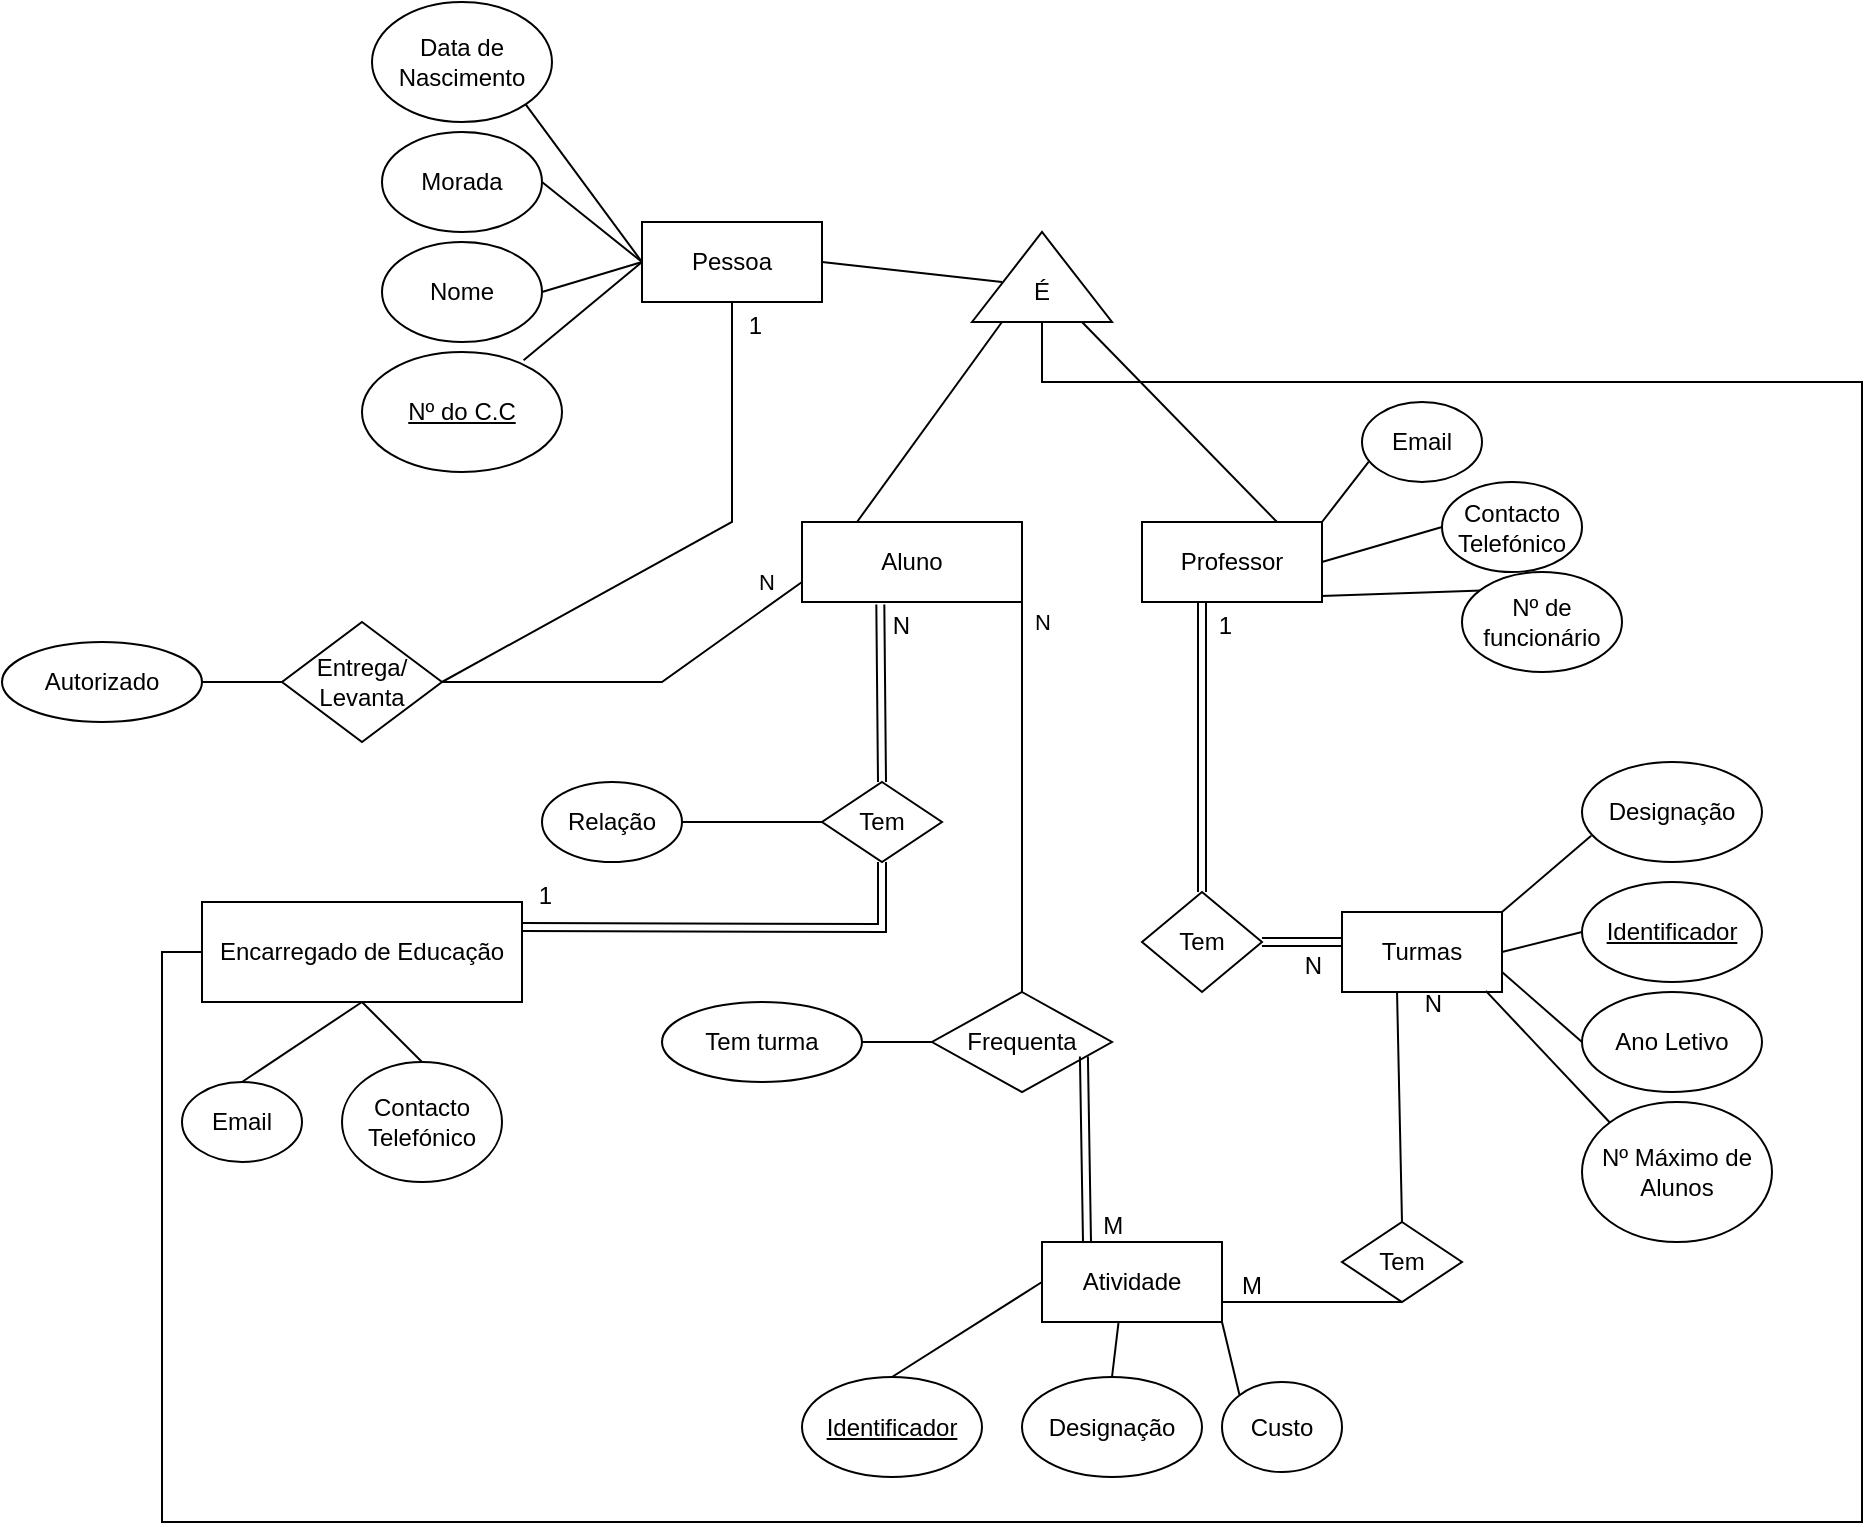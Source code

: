 <mxfile version="21.0.2" type="device"><diagram id="OnoSHxU1XPL7rdx64dSv" name="Page-1"><mxGraphModel dx="3315" dy="882" grid="1" gridSize="10" guides="1" tooltips="1" connect="1" arrows="1" fold="1" page="1" pageScale="1" pageWidth="850" pageHeight="1100" math="0" shadow="0"><root><mxCell id="0"/><mxCell id="1" parent="0"/><mxCell id="wzfatvafW-wbqRAE2F87-1" value="Turmas" style="rounded=0;whiteSpace=wrap;html=1;" parent="1" vertex="1"><mxGeometry x="-240" y="645" width="80" height="40" as="geometry"/></mxCell><mxCell id="wzfatvafW-wbqRAE2F87-2" value="Ano Letivo" style="ellipse;whiteSpace=wrap;html=1;" parent="1" vertex="1"><mxGeometry x="-120" y="685" width="90" height="50" as="geometry"/></mxCell><mxCell id="wzfatvafW-wbqRAE2F87-3" value="&lt;u&gt;Identificador&lt;/u&gt;" style="ellipse;whiteSpace=wrap;html=1;" parent="1" vertex="1"><mxGeometry x="-120" y="630" width="90" height="50" as="geometry"/></mxCell><mxCell id="wzfatvafW-wbqRAE2F87-5" value="Nº Máximo de Alunos" style="ellipse;whiteSpace=wrap;html=1;" parent="1" vertex="1"><mxGeometry x="-120" y="740" width="95" height="70" as="geometry"/></mxCell><mxCell id="wzfatvafW-wbqRAE2F87-6" value="" style="endArrow=none;html=1;rounded=0;exitX=0;exitY=0;exitDx=0;exitDy=0;entryX=0.899;entryY=0.986;entryDx=0;entryDy=0;entryPerimeter=0;" parent="1" source="wzfatvafW-wbqRAE2F87-5" target="wzfatvafW-wbqRAE2F87-1" edge="1"><mxGeometry relative="1" as="geometry"><mxPoint x="202.5" y="445" as="sourcePoint"/><mxPoint x="-168" y="688" as="targetPoint"/></mxGeometry></mxCell><mxCell id="wzfatvafW-wbqRAE2F87-7" value="" style="endArrow=none;html=1;rounded=0;exitX=0;exitY=0.5;exitDx=0;exitDy=0;entryX=1;entryY=0.75;entryDx=0;entryDy=0;" parent="1" source="wzfatvafW-wbqRAE2F87-2" target="wzfatvafW-wbqRAE2F87-1" edge="1"><mxGeometry relative="1" as="geometry"><mxPoint x="152.5" y="455" as="sourcePoint"/><mxPoint x="312.5" y="455" as="targetPoint"/></mxGeometry></mxCell><mxCell id="wzfatvafW-wbqRAE2F87-8" value="" style="endArrow=none;html=1;rounded=0;exitX=0;exitY=0.5;exitDx=0;exitDy=0;entryX=1;entryY=0.5;entryDx=0;entryDy=0;" parent="1" source="wzfatvafW-wbqRAE2F87-3" target="wzfatvafW-wbqRAE2F87-1" edge="1"><mxGeometry relative="1" as="geometry"><mxPoint x="212.5" y="475" as="sourcePoint"/><mxPoint x="372.5" y="475" as="targetPoint"/></mxGeometry></mxCell><mxCell id="gY44GSMluZBXVBEG5Nj5-1" value="Atividade" style="rounded=0;whiteSpace=wrap;html=1;" parent="1" vertex="1"><mxGeometry x="-390" y="810" width="90" height="40" as="geometry"/></mxCell><mxCell id="gY44GSMluZBXVBEG5Nj5-2" value="&lt;u&gt;Identificador&lt;/u&gt;" style="ellipse;whiteSpace=wrap;html=1;" parent="1" vertex="1"><mxGeometry x="-510" y="877.5" width="90" height="50" as="geometry"/></mxCell><mxCell id="gY44GSMluZBXVBEG5Nj5-3" value="Designação" style="ellipse;whiteSpace=wrap;html=1;" parent="1" vertex="1"><mxGeometry x="-400" y="877.5" width="90" height="50" as="geometry"/></mxCell><mxCell id="gY44GSMluZBXVBEG5Nj5-4" value="Custo" style="ellipse;whiteSpace=wrap;html=1;" parent="1" vertex="1"><mxGeometry x="-300" y="880" width="60" height="45" as="geometry"/></mxCell><mxCell id="gY44GSMluZBXVBEG5Nj5-5" value="" style="endArrow=none;html=1;rounded=0;exitX=0.5;exitY=0;exitDx=0;exitDy=0;entryX=0.425;entryY=1.009;entryDx=0;entryDy=0;entryPerimeter=0;" parent="1" source="gY44GSMluZBXVBEG5Nj5-3" target="gY44GSMluZBXVBEG5Nj5-1" edge="1"><mxGeometry relative="1" as="geometry"><mxPoint x="242.5" y="685" as="sourcePoint"/><mxPoint x="402.5" y="685" as="targetPoint"/></mxGeometry></mxCell><mxCell id="gY44GSMluZBXVBEG5Nj5-6" value="" style="endArrow=none;html=1;rounded=0;exitX=0;exitY=0;exitDx=0;exitDy=0;entryX=1;entryY=1;entryDx=0;entryDy=0;" parent="1" source="gY44GSMluZBXVBEG5Nj5-4" target="gY44GSMluZBXVBEG5Nj5-1" edge="1"><mxGeometry relative="1" as="geometry"><mxPoint x="182.5" y="665" as="sourcePoint"/><mxPoint x="342.5" y="665" as="targetPoint"/></mxGeometry></mxCell><mxCell id="gY44GSMluZBXVBEG5Nj5-7" value="" style="endArrow=none;html=1;rounded=0;exitX=0.5;exitY=0;exitDx=0;exitDy=0;entryX=0;entryY=0.5;entryDx=0;entryDy=0;" parent="1" source="gY44GSMluZBXVBEG5Nj5-2" target="gY44GSMluZBXVBEG5Nj5-1" edge="1"><mxGeometry relative="1" as="geometry"><mxPoint x="162.5" y="495" as="sourcePoint"/><mxPoint x="322.5" y="495" as="targetPoint"/><Array as="points"/></mxGeometry></mxCell><mxCell id="gY44GSMluZBXVBEG5Nj5-8" value="Aluno" style="rounded=0;whiteSpace=wrap;html=1;" parent="1" vertex="1"><mxGeometry x="-510" y="450" width="110" height="40" as="geometry"/></mxCell><mxCell id="gY44GSMluZBXVBEG5Nj5-9" value="&lt;u&gt;Nº do C.C&lt;/u&gt;" style="ellipse;whiteSpace=wrap;html=1;" parent="1" vertex="1"><mxGeometry x="-730" y="365" width="100" height="60" as="geometry"/></mxCell><mxCell id="gY44GSMluZBXVBEG5Nj5-10" value="Morada" style="ellipse;whiteSpace=wrap;html=1;" parent="1" vertex="1"><mxGeometry x="-720" y="255" width="80" height="50" as="geometry"/></mxCell><mxCell id="gY44GSMluZBXVBEG5Nj5-11" value="Data de Nascimento" style="ellipse;whiteSpace=wrap;html=1;" parent="1" vertex="1"><mxGeometry x="-725" y="190" width="90" height="60" as="geometry"/></mxCell><mxCell id="gY44GSMluZBXVBEG5Nj5-17" value="Nome" style="ellipse;whiteSpace=wrap;html=1;" parent="1" vertex="1"><mxGeometry x="-720" y="310" width="80" height="50" as="geometry"/></mxCell><mxCell id="gY44GSMluZBXVBEG5Nj5-21" value="Contacto Telefónico" style="ellipse;whiteSpace=wrap;html=1;" parent="1" vertex="1"><mxGeometry x="-740" y="720" width="80" height="60" as="geometry"/></mxCell><mxCell id="gY44GSMluZBXVBEG5Nj5-22" value="Email" style="ellipse;whiteSpace=wrap;html=1;" parent="1" vertex="1"><mxGeometry x="-820" y="730" width="60" height="40" as="geometry"/></mxCell><mxCell id="gY44GSMluZBXVBEG5Nj5-23" value="Pessoa" style="rounded=0;whiteSpace=wrap;html=1;" parent="1" vertex="1"><mxGeometry x="-590" y="300" width="90" height="40" as="geometry"/></mxCell><mxCell id="gY44GSMluZBXVBEG5Nj5-24" value="" style="endArrow=none;html=1;rounded=0;exitX=0;exitY=0.5;exitDx=0;exitDy=0;entryX=1;entryY=1;entryDx=0;entryDy=0;" parent="1" source="gY44GSMluZBXVBEG5Nj5-23" target="gY44GSMluZBXVBEG5Nj5-11" edge="1"><mxGeometry relative="1" as="geometry"><mxPoint x="650" y="220" as="sourcePoint"/><mxPoint x="780" y="80" as="targetPoint"/></mxGeometry></mxCell><mxCell id="gY44GSMluZBXVBEG5Nj5-25" value="" style="endArrow=none;html=1;rounded=0;exitX=0;exitY=0.5;exitDx=0;exitDy=0;entryX=1;entryY=0.5;entryDx=0;entryDy=0;" parent="1" source="gY44GSMluZBXVBEG5Nj5-23" target="gY44GSMluZBXVBEG5Nj5-10" edge="1"><mxGeometry relative="1" as="geometry"><mxPoint x="510" y="280" as="sourcePoint"/><mxPoint x="670" y="280" as="targetPoint"/></mxGeometry></mxCell><mxCell id="gY44GSMluZBXVBEG5Nj5-26" value="" style="endArrow=none;html=1;rounded=0;exitX=0;exitY=0.5;exitDx=0;exitDy=0;entryX=0.808;entryY=0.069;entryDx=0;entryDy=0;entryPerimeter=0;" parent="1" source="gY44GSMluZBXVBEG5Nj5-23" target="gY44GSMluZBXVBEG5Nj5-9" edge="1"><mxGeometry relative="1" as="geometry"><mxPoint x="580" y="240" as="sourcePoint"/><mxPoint x="740" y="240" as="targetPoint"/></mxGeometry></mxCell><mxCell id="gY44GSMluZBXVBEG5Nj5-27" value="" style="endArrow=none;html=1;rounded=0;entryX=1;entryY=0.5;entryDx=0;entryDy=0;exitX=0;exitY=0.5;exitDx=0;exitDy=0;" parent="1" source="gY44GSMluZBXVBEG5Nj5-23" target="gY44GSMluZBXVBEG5Nj5-17" edge="1"><mxGeometry relative="1" as="geometry"><mxPoint x="-590" y="310" as="sourcePoint"/><mxPoint x="720" y="250" as="targetPoint"/></mxGeometry></mxCell><mxCell id="gY44GSMluZBXVBEG5Nj5-28" value="Tem" style="shape=rhombus;perimeter=rhombusPerimeter;whiteSpace=wrap;html=1;align=center;" parent="1" vertex="1"><mxGeometry x="-240" y="800" width="60" height="40" as="geometry"/></mxCell><mxCell id="gY44GSMluZBXVBEG5Nj5-29" value="" style="endArrow=none;html=1;rounded=0;exitX=0.5;exitY=1;exitDx=0;exitDy=0;entryX=1;entryY=0.75;entryDx=0;entryDy=0;" parent="1" source="gY44GSMluZBXVBEG5Nj5-28" target="gY44GSMluZBXVBEG5Nj5-1" edge="1"><mxGeometry relative="1" as="geometry"><mxPoint x="252.5" y="485" as="sourcePoint"/><mxPoint x="412.5" y="485" as="targetPoint"/></mxGeometry></mxCell><mxCell id="gY44GSMluZBXVBEG5Nj5-30" value="M" style="resizable=0;html=1;align=right;verticalAlign=bottom;" parent="gY44GSMluZBXVBEG5Nj5-29" connectable="0" vertex="1"><mxGeometry x="1" relative="1" as="geometry"><mxPoint x="20" as="offset"/></mxGeometry></mxCell><mxCell id="gY44GSMluZBXVBEG5Nj5-31" value="" style="endArrow=none;html=1;rounded=0;exitX=0.051;exitY=0.738;exitDx=0;exitDy=0;entryX=1;entryY=0;entryDx=0;entryDy=0;startArrow=none;exitPerimeter=0;" parent="1" source="wzfatvafW-wbqRAE2F87-4" target="wzfatvafW-wbqRAE2F87-1" edge="1"><mxGeometry relative="1" as="geometry"><mxPoint x="262.5" y="415" as="sourcePoint"/><mxPoint x="422.5" y="415" as="targetPoint"/></mxGeometry></mxCell><mxCell id="gY44GSMluZBXVBEG5Nj5-32" value="N" style="resizable=0;html=1;align=right;verticalAlign=bottom;" parent="gY44GSMluZBXVBEG5Nj5-31" connectable="0" vertex="1"><mxGeometry x="1" relative="1" as="geometry"><mxPoint x="-30" y="55" as="offset"/></mxGeometry></mxCell><mxCell id="gY44GSMluZBXVBEG5Nj5-37" value="" style="group" parent="1" connectable="0" vertex="1"><mxGeometry x="-425" y="305" width="70" height="45" as="geometry"/></mxCell><mxCell id="gY44GSMluZBXVBEG5Nj5-38" value="" style="group" parent="gY44GSMluZBXVBEG5Nj5-37" connectable="0" vertex="1"><mxGeometry width="70" height="45" as="geometry"/></mxCell><mxCell id="gY44GSMluZBXVBEG5Nj5-34" value="" style="verticalLabelPosition=bottom;verticalAlign=top;html=1;shape=mxgraph.basic.acute_triangle;dx=0.5;" parent="gY44GSMluZBXVBEG5Nj5-38" vertex="1"><mxGeometry width="70" height="45" as="geometry"/></mxCell><mxCell id="gY44GSMluZBXVBEG5Nj5-35" value="É" style="text;html=1;strokeColor=none;fillColor=none;align=center;verticalAlign=middle;whiteSpace=wrap;rounded=0;" parent="gY44GSMluZBXVBEG5Nj5-38" vertex="1"><mxGeometry x="14" y="19.996" width="42" height="19.286" as="geometry"/></mxCell><mxCell id="gY44GSMluZBXVBEG5Nj5-41" value="Encarregado de Educação" style="rounded=0;whiteSpace=wrap;html=1;" parent="1" vertex="1"><mxGeometry x="-810" y="640" width="160" height="50" as="geometry"/></mxCell><mxCell id="gY44GSMluZBXVBEG5Nj5-42" value="" style="endArrow=none;html=1;rounded=0;exitX=0.75;exitY=0;exitDx=0;exitDy=0;" parent="1" source="gY44GSMluZBXVBEG5Nj5-15" edge="1"><mxGeometry relative="1" as="geometry"><mxPoint x="-457" y="450" as="sourcePoint"/><mxPoint x="-370" y="350" as="targetPoint"/><Array as="points"/></mxGeometry></mxCell><mxCell id="gY44GSMluZBXVBEG5Nj5-43" value="" style="endArrow=none;html=1;rounded=0;exitX=0.25;exitY=0;exitDx=0;exitDy=0;" parent="1" source="gY44GSMluZBXVBEG5Nj5-8" edge="1"><mxGeometry relative="1" as="geometry"><mxPoint x="490" y="590" as="sourcePoint"/><mxPoint x="-410" y="350" as="targetPoint"/><Array as="points"/></mxGeometry></mxCell><mxCell id="gY44GSMluZBXVBEG5Nj5-44" value="" style="endArrow=none;html=1;rounded=0;exitX=0;exitY=0.5;exitDx=0;exitDy=0;" parent="1" source="gY44GSMluZBXVBEG5Nj5-41" edge="1"><mxGeometry relative="1" as="geometry"><mxPoint x="530" y="630" as="sourcePoint"/><mxPoint x="-390" y="350" as="targetPoint"/><Array as="points"><mxPoint x="-830" y="665"/><mxPoint x="-830" y="950"/><mxPoint x="20" y="950"/><mxPoint x="20" y="380"/><mxPoint x="-390" y="380"/></Array></mxGeometry></mxCell><mxCell id="gY44GSMluZBXVBEG5Nj5-45" value="" style="endArrow=none;html=1;rounded=0;exitX=1;exitY=0.5;exitDx=0;exitDy=0;entryX=0.024;entryY=0.259;entryDx=0;entryDy=0;entryPerimeter=0;" parent="1" source="gY44GSMluZBXVBEG5Nj5-23" target="gY44GSMluZBXVBEG5Nj5-35" edge="1"><mxGeometry relative="1" as="geometry"><mxPoint x="480" y="590" as="sourcePoint"/><mxPoint x="-410" y="320" as="targetPoint"/></mxGeometry></mxCell><mxCell id="gY44GSMluZBXVBEG5Nj5-46" value="Frequenta" style="shape=rhombus;perimeter=rhombusPerimeter;whiteSpace=wrap;html=1;align=center;rotation=0;" parent="1" vertex="1"><mxGeometry x="-445" y="685" width="90" height="50" as="geometry"/></mxCell><mxCell id="gY44GSMluZBXVBEG5Nj5-47" value="Entrega/&lt;br&gt;Levanta" style="shape=rhombus;perimeter=rhombusPerimeter;whiteSpace=wrap;html=1;align=center;" parent="1" vertex="1"><mxGeometry x="-770" y="500" width="80" height="60" as="geometry"/></mxCell><mxCell id="gY44GSMluZBXVBEG5Nj5-52" value="" style="shape=link;html=1;rounded=0;exitX=0.25;exitY=0;exitDx=0;exitDy=0;entryX=0.844;entryY=0.645;entryDx=0;entryDy=0;entryPerimeter=0;" parent="1" source="gY44GSMluZBXVBEG5Nj5-1" target="gY44GSMluZBXVBEG5Nj5-46" edge="1"><mxGeometry relative="1" as="geometry"><mxPoint x="300" y="620" as="sourcePoint"/><mxPoint x="460" y="620" as="targetPoint"/></mxGeometry></mxCell><mxCell id="gY44GSMluZBXVBEG5Nj5-53" value="M&amp;nbsp;" style="resizable=0;html=1;align=right;verticalAlign=bottom;" parent="gY44GSMluZBXVBEG5Nj5-52" connectable="0" vertex="1"><mxGeometry x="1" relative="1" as="geometry"><mxPoint x="24" y="93" as="offset"/></mxGeometry></mxCell><mxCell id="gY44GSMluZBXVBEG5Nj5-54" value="Tem" style="shape=rhombus;perimeter=rhombusPerimeter;whiteSpace=wrap;html=1;align=center;" parent="1" vertex="1"><mxGeometry x="-500" y="580" width="60" height="40" as="geometry"/></mxCell><mxCell id="gY44GSMluZBXVBEG5Nj5-55" value="Relação" style="ellipse;whiteSpace=wrap;html=1;" parent="1" vertex="1"><mxGeometry x="-640" y="580" width="70" height="40" as="geometry"/></mxCell><mxCell id="gY44GSMluZBXVBEG5Nj5-56" value="" style="shape=link;html=1;rounded=0;exitX=0.5;exitY=1;exitDx=0;exitDy=0;entryX=1;entryY=0.25;entryDx=0;entryDy=0;" parent="1" source="gY44GSMluZBXVBEG5Nj5-54" edge="1" target="gY44GSMluZBXVBEG5Nj5-41"><mxGeometry relative="1" as="geometry"><mxPoint x="310" y="720" as="sourcePoint"/><mxPoint x="568" y="640" as="targetPoint"/><Array as="points"><mxPoint x="-470" y="653"/></Array></mxGeometry></mxCell><mxCell id="gY44GSMluZBXVBEG5Nj5-57" value="1" style="resizable=0;html=1;align=right;verticalAlign=bottom;" parent="gY44GSMluZBXVBEG5Nj5-56" connectable="0" vertex="1"><mxGeometry x="1" relative="1" as="geometry"><mxPoint x="15" y="-7" as="offset"/></mxGeometry></mxCell><mxCell id="gY44GSMluZBXVBEG5Nj5-60" value="" style="endArrow=none;html=1;rounded=0;exitX=1;exitY=0.5;exitDx=0;exitDy=0;entryX=0;entryY=0.75;entryDx=0;entryDy=0;" parent="1" source="gY44GSMluZBXVBEG5Nj5-47" target="gY44GSMluZBXVBEG5Nj5-8" edge="1"><mxGeometry relative="1" as="geometry"><mxPoint x="570" y="440" as="sourcePoint"/><mxPoint x="603" y="410" as="targetPoint"/><Array as="points"><mxPoint x="-580" y="530"/></Array></mxGeometry></mxCell><mxCell id="gY44GSMluZBXVBEG5Nj5-61" value="N" style="resizable=0;html=1;align=right;verticalAlign=bottom;" parent="gY44GSMluZBXVBEG5Nj5-60" connectable="0" vertex="1"><mxGeometry x="1" relative="1" as="geometry"><mxPoint x="55" y="30" as="offset"/></mxGeometry></mxCell><mxCell id="8o6x-2POZz9fPFH696c5-16" value="N" style="edgeLabel;html=1;align=center;verticalAlign=middle;resizable=0;points=[];" vertex="1" connectable="0" parent="gY44GSMluZBXVBEG5Nj5-60"><mxGeometry x="0.751" y="-3" relative="1" as="geometry"><mxPoint y="-17" as="offset"/></mxGeometry></mxCell><mxCell id="gY44GSMluZBXVBEG5Nj5-62" value="" style="endArrow=none;html=1;rounded=0;exitX=1;exitY=0.5;exitDx=0;exitDy=0;entryX=0.5;entryY=1;entryDx=0;entryDy=0;" parent="1" source="gY44GSMluZBXVBEG5Nj5-47" target="gY44GSMluZBXVBEG5Nj5-23" edge="1"><mxGeometry relative="1" as="geometry"><mxPoint x="400" y="790" as="sourcePoint"/><mxPoint x="560" y="790" as="targetPoint"/><Array as="points"><mxPoint x="-545" y="450"/></Array></mxGeometry></mxCell><mxCell id="gY44GSMluZBXVBEG5Nj5-63" value="1" style="resizable=0;html=1;align=right;verticalAlign=bottom;" parent="gY44GSMluZBXVBEG5Nj5-62" connectable="0" vertex="1"><mxGeometry x="1" relative="1" as="geometry"><mxPoint x="15" y="20" as="offset"/></mxGeometry></mxCell><mxCell id="gY44GSMluZBXVBEG5Nj5-64" value="" style="endArrow=none;html=1;rounded=0;exitX=0.5;exitY=0;exitDx=0;exitDy=0;entryX=0.5;entryY=1;entryDx=0;entryDy=0;" parent="1" source="gY44GSMluZBXVBEG5Nj5-22" target="gY44GSMluZBXVBEG5Nj5-41" edge="1"><mxGeometry relative="1" as="geometry"><mxPoint x="520" y="830" as="sourcePoint"/><mxPoint x="680" y="830" as="targetPoint"/></mxGeometry></mxCell><mxCell id="gY44GSMluZBXVBEG5Nj5-65" value="" style="endArrow=none;html=1;rounded=0;exitX=0.5;exitY=1;exitDx=0;exitDy=0;entryX=0.5;entryY=0;entryDx=0;entryDy=0;" parent="1" source="gY44GSMluZBXVBEG5Nj5-41" target="gY44GSMluZBXVBEG5Nj5-21" edge="1"><mxGeometry relative="1" as="geometry"><mxPoint x="580" y="840" as="sourcePoint"/><mxPoint x="740" y="840" as="targetPoint"/></mxGeometry></mxCell><mxCell id="gY44GSMluZBXVBEG5Nj5-66" value="Contacto Telefónico" style="ellipse;whiteSpace=wrap;html=1;" parent="1" vertex="1"><mxGeometry x="-190" y="430" width="70" height="45" as="geometry"/></mxCell><mxCell id="gY44GSMluZBXVBEG5Nj5-67" value="Email" style="ellipse;whiteSpace=wrap;html=1;" parent="1" vertex="1"><mxGeometry x="-230" y="390" width="60" height="40" as="geometry"/></mxCell><mxCell id="gY44GSMluZBXVBEG5Nj5-68" value="" style="endArrow=none;html=1;rounded=0;entryX=1;entryY=0.5;entryDx=0;entryDy=0;exitX=0;exitY=0.5;exitDx=0;exitDy=0;" parent="1" source="gY44GSMluZBXVBEG5Nj5-66" target="gY44GSMluZBXVBEG5Nj5-15" edge="1"><mxGeometry relative="1" as="geometry"><mxPoint x="-460" y="520" as="sourcePoint"/><mxPoint x="-457" y="490" as="targetPoint"/><Array as="points"/></mxGeometry></mxCell><mxCell id="gY44GSMluZBXVBEG5Nj5-69" value="" style="endArrow=none;html=1;rounded=0;exitX=1;exitY=0;exitDx=0;exitDy=0;entryX=0.055;entryY=0.749;entryDx=0;entryDy=0;entryPerimeter=0;" parent="1" source="gY44GSMluZBXVBEG5Nj5-15" target="gY44GSMluZBXVBEG5Nj5-67" edge="1"><mxGeometry relative="1" as="geometry"><mxPoint x="360" y="330" as="sourcePoint"/><mxPoint x="-400" y="530" as="targetPoint"/></mxGeometry></mxCell><mxCell id="gY44GSMluZBXVBEG5Nj5-70" value="Tem" style="shape=rhombus;perimeter=rhombusPerimeter;whiteSpace=wrap;html=1;align=center;" parent="1" vertex="1"><mxGeometry x="-340" y="635" width="60" height="50" as="geometry"/></mxCell><mxCell id="gY44GSMluZBXVBEG5Nj5-71" value="" style="shape=link;html=1;rounded=0;exitX=1;exitY=0.5;exitDx=0;exitDy=0;" parent="1" source="gY44GSMluZBXVBEG5Nj5-70" edge="1"><mxGeometry relative="1" as="geometry"><mxPoint x="300" y="370" as="sourcePoint"/><mxPoint x="-240" y="660" as="targetPoint"/></mxGeometry></mxCell><mxCell id="gY44GSMluZBXVBEG5Nj5-72" value="N" style="resizable=0;html=1;align=right;verticalAlign=bottom;" parent="gY44GSMluZBXVBEG5Nj5-71" connectable="0" vertex="1"><mxGeometry x="1" relative="1" as="geometry"><mxPoint x="-10" y="20" as="offset"/></mxGeometry></mxCell><mxCell id="gY44GSMluZBXVBEG5Nj5-73" value="" style="shape=link;html=1;rounded=0;" parent="1" source="gY44GSMluZBXVBEG5Nj5-70" edge="1"><mxGeometry relative="1" as="geometry"><mxPoint x="300" y="390" as="sourcePoint"/><mxPoint x="-310" y="490" as="targetPoint"/><Array as="points"/></mxGeometry></mxCell><mxCell id="gY44GSMluZBXVBEG5Nj5-74" value="1" style="resizable=0;html=1;align=right;verticalAlign=bottom;" parent="gY44GSMluZBXVBEG5Nj5-73" connectable="0" vertex="1"><mxGeometry x="1" relative="1" as="geometry"><mxPoint x="15" y="20" as="offset"/></mxGeometry></mxCell><mxCell id="gY44GSMluZBXVBEG5Nj5-77" value="" style="endArrow=none;html=1;rounded=0;exitX=1;exitY=0;exitDx=0;exitDy=0;entryX=0;entryY=1;entryDx=0;entryDy=0;" parent="1" source="gY44GSMluZBXVBEG5Nj5-16" target="gY44GSMluZBXVBEG5Nj5-15" edge="1"><mxGeometry relative="1" as="geometry"><mxPoint x="390" y="260" as="sourcePoint"/><mxPoint x="550" y="260" as="targetPoint"/></mxGeometry></mxCell><mxCell id="fWySY6S_jMtT5jlYwoTu-1" value="" style="endArrow=none;html=1;rounded=0;exitX=1;exitY=0.5;exitDx=0;exitDy=0;entryX=0;entryY=0.5;entryDx=0;entryDy=0;" parent="1" source="gY44GSMluZBXVBEG5Nj5-55" target="gY44GSMluZBXVBEG5Nj5-54" edge="1"><mxGeometry relative="1" as="geometry"><mxPoint x="440" y="630" as="sourcePoint"/><mxPoint x="600" y="630" as="targetPoint"/></mxGeometry></mxCell><mxCell id="fWySY6S_jMtT5jlYwoTu-3" value="Tem turma" style="ellipse;whiteSpace=wrap;html=1;align=center;" parent="1" vertex="1"><mxGeometry x="-580" y="690" width="100" height="40" as="geometry"/></mxCell><mxCell id="fWySY6S_jMtT5jlYwoTu-4" value="" style="endArrow=none;html=1;rounded=0;entryX=0;entryY=0.5;entryDx=0;entryDy=0;exitX=1;exitY=0.5;exitDx=0;exitDy=0;" parent="1" source="fWySY6S_jMtT5jlYwoTu-3" target="gY44GSMluZBXVBEG5Nj5-46" edge="1"><mxGeometry relative="1" as="geometry"><mxPoint x="-690" y="800" as="sourcePoint"/><mxPoint x="440" y="460" as="targetPoint"/><Array as="points"/></mxGeometry></mxCell><mxCell id="fWySY6S_jMtT5jlYwoTu-6" value="Autorizado" style="ellipse;whiteSpace=wrap;html=1;align=center;" parent="1" vertex="1"><mxGeometry x="-910" y="510" width="100" height="40" as="geometry"/></mxCell><mxCell id="fWySY6S_jMtT5jlYwoTu-7" value="" style="endArrow=none;html=1;rounded=0;exitX=0;exitY=0.5;exitDx=0;exitDy=0;entryX=1;entryY=0.5;entryDx=0;entryDy=0;" parent="1" source="gY44GSMluZBXVBEG5Nj5-47" target="fWySY6S_jMtT5jlYwoTu-6" edge="1"><mxGeometry relative="1" as="geometry"><mxPoint x="-50" y="760" as="sourcePoint"/><mxPoint x="110" y="760" as="targetPoint"/></mxGeometry></mxCell><mxCell id="8o6x-2POZz9fPFH696c5-6" value="" style="endArrow=none;html=1;rounded=0;exitX=0.5;exitY=0;exitDx=0;exitDy=0;" edge="1" parent="1" source="gY44GSMluZBXVBEG5Nj5-46"><mxGeometry relative="1" as="geometry"><mxPoint x="-360" y="710" as="sourcePoint"/><mxPoint x="-400" y="490" as="targetPoint"/></mxGeometry></mxCell><mxCell id="8o6x-2POZz9fPFH696c5-15" value="N" style="edgeLabel;html=1;align=center;verticalAlign=middle;resizable=0;points=[];" vertex="1" connectable="0" parent="8o6x-2POZz9fPFH696c5-6"><mxGeometry x="0.817" y="3" relative="1" as="geometry"><mxPoint x="13" y="-8" as="offset"/></mxGeometry></mxCell><mxCell id="gY44GSMluZBXVBEG5Nj5-15" value="Professor" style="rounded=0;whiteSpace=wrap;html=1;" parent="1" vertex="1"><mxGeometry x="-340" y="450" width="90" height="40" as="geometry"/></mxCell><mxCell id="8o6x-2POZz9fPFH696c5-8" value="" style="shape=link;html=1;rounded=0;exitX=0.5;exitY=0;exitDx=0;exitDy=0;endArrow=none;entryX=0.356;entryY=1.032;entryDx=0;entryDy=0;entryPerimeter=0;" edge="1" parent="1" source="gY44GSMluZBXVBEG5Nj5-54" target="gY44GSMluZBXVBEG5Nj5-8"><mxGeometry relative="1" as="geometry"><mxPoint x="568" y="510" as="sourcePoint"/><mxPoint x="-500" y="480" as="targetPoint"/></mxGeometry></mxCell><mxCell id="gY44GSMluZBXVBEG5Nj5-16" value="Nº de funcionário" style="ellipse;whiteSpace=wrap;html=1;" parent="1" vertex="1"><mxGeometry x="-180" y="475" width="80" height="50" as="geometry"/></mxCell><mxCell id="8o6x-2POZz9fPFH696c5-10" value="" style="endArrow=none;html=1;rounded=0;exitX=0.5;exitY=0;exitDx=0;exitDy=0;entryX=0.344;entryY=1.001;entryDx=0;entryDy=0;entryPerimeter=0;" edge="1" parent="1" source="gY44GSMluZBXVBEG5Nj5-28" target="wzfatvafW-wbqRAE2F87-1"><mxGeometry relative="1" as="geometry"><mxPoint x="228" y="415" as="sourcePoint"/><mxPoint x="-210" y="690" as="targetPoint"/></mxGeometry></mxCell><mxCell id="wzfatvafW-wbqRAE2F87-4" value="Designação" style="ellipse;whiteSpace=wrap;html=1;" parent="1" vertex="1"><mxGeometry x="-120" y="570" width="90" height="50" as="geometry"/></mxCell></root></mxGraphModel></diagram></mxfile>